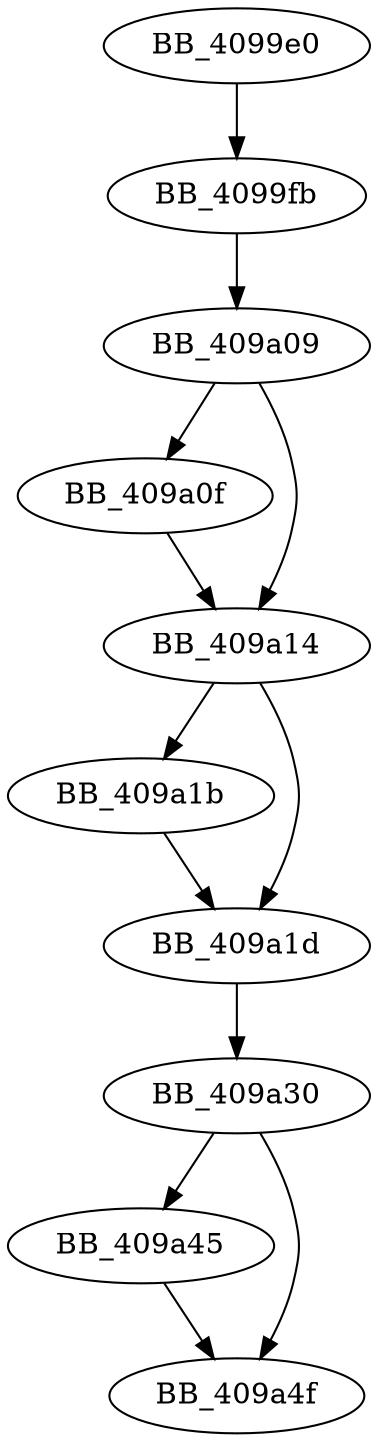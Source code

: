 DiGraph sub_4099E0{
BB_4099e0->BB_4099fb
BB_4099fb->BB_409a09
BB_409a09->BB_409a0f
BB_409a09->BB_409a14
BB_409a0f->BB_409a14
BB_409a14->BB_409a1b
BB_409a14->BB_409a1d
BB_409a1b->BB_409a1d
BB_409a1d->BB_409a30
BB_409a30->BB_409a45
BB_409a30->BB_409a4f
BB_409a45->BB_409a4f
}
